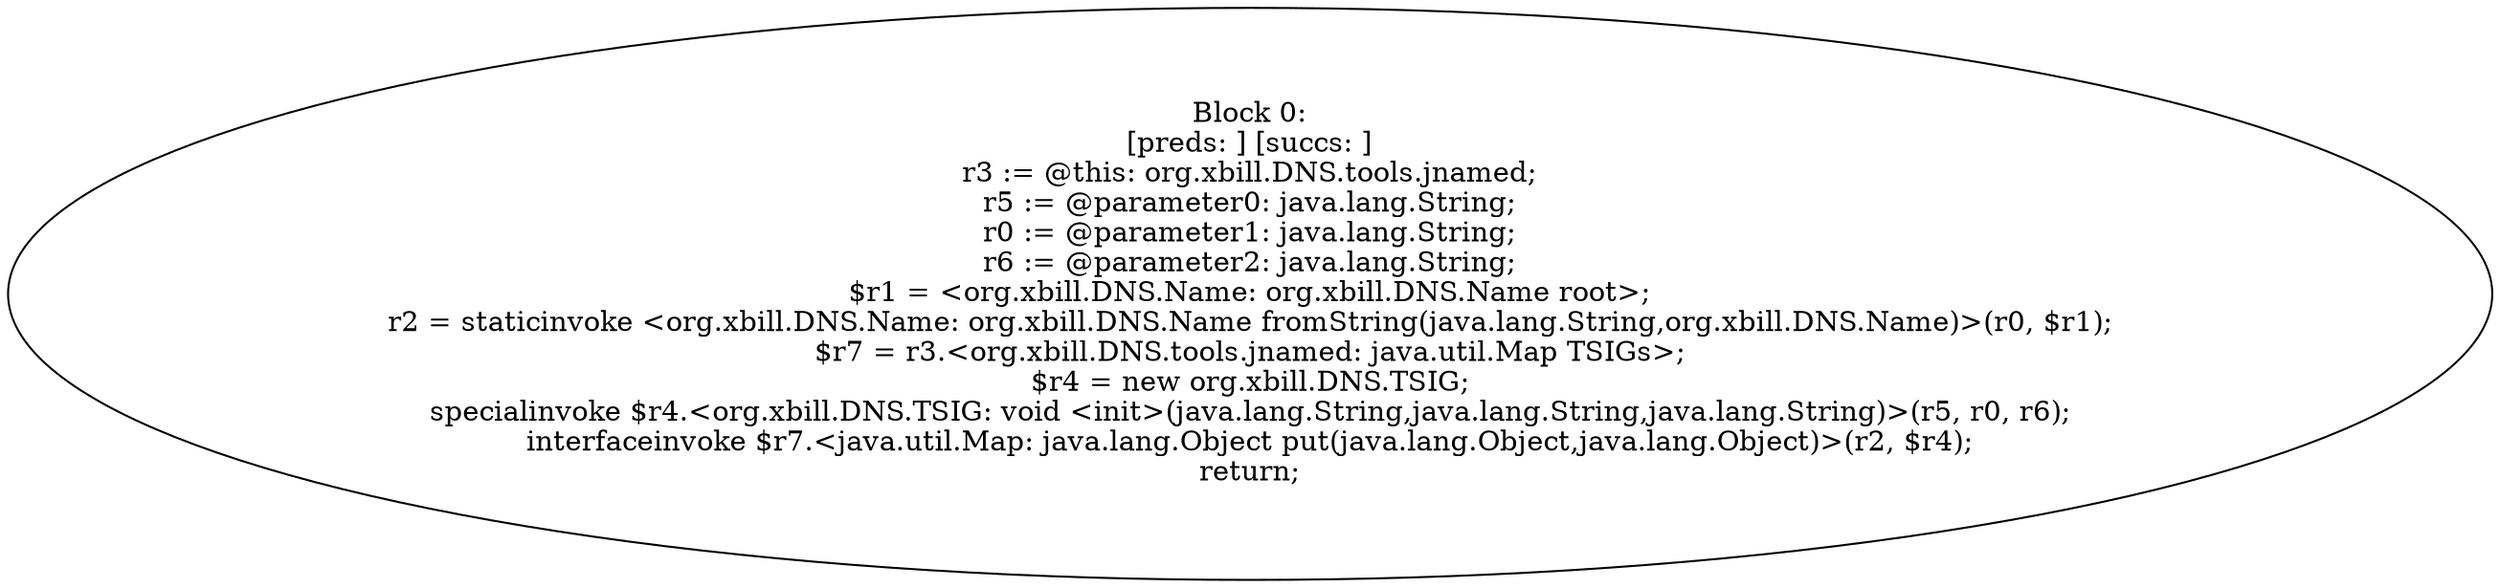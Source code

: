 digraph "unitGraph" {
    "Block 0:
[preds: ] [succs: ]
r3 := @this: org.xbill.DNS.tools.jnamed;
r5 := @parameter0: java.lang.String;
r0 := @parameter1: java.lang.String;
r6 := @parameter2: java.lang.String;
$r1 = <org.xbill.DNS.Name: org.xbill.DNS.Name root>;
r2 = staticinvoke <org.xbill.DNS.Name: org.xbill.DNS.Name fromString(java.lang.String,org.xbill.DNS.Name)>(r0, $r1);
$r7 = r3.<org.xbill.DNS.tools.jnamed: java.util.Map TSIGs>;
$r4 = new org.xbill.DNS.TSIG;
specialinvoke $r4.<org.xbill.DNS.TSIG: void <init>(java.lang.String,java.lang.String,java.lang.String)>(r5, r0, r6);
interfaceinvoke $r7.<java.util.Map: java.lang.Object put(java.lang.Object,java.lang.Object)>(r2, $r4);
return;
"
}
